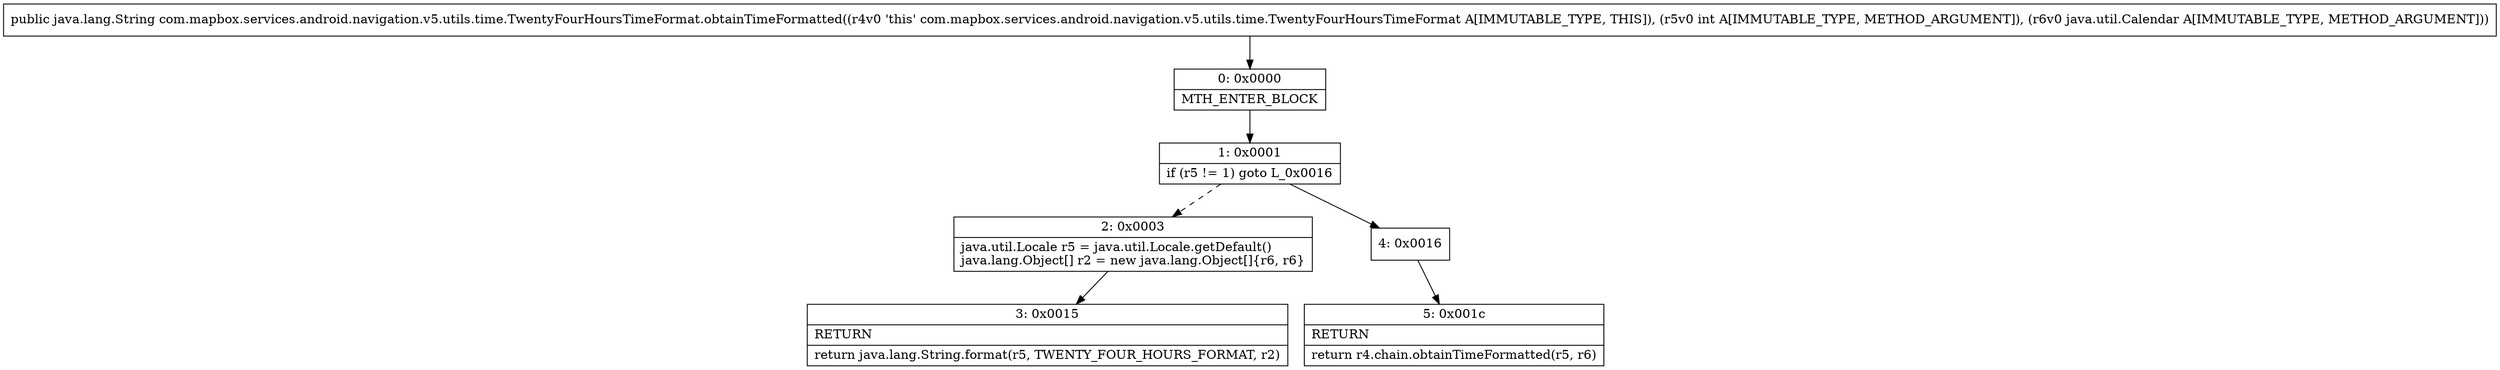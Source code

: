 digraph "CFG forcom.mapbox.services.android.navigation.v5.utils.time.TwentyFourHoursTimeFormat.obtainTimeFormatted(ILjava\/util\/Calendar;)Ljava\/lang\/String;" {
Node_0 [shape=record,label="{0\:\ 0x0000|MTH_ENTER_BLOCK\l}"];
Node_1 [shape=record,label="{1\:\ 0x0001|if (r5 != 1) goto L_0x0016\l}"];
Node_2 [shape=record,label="{2\:\ 0x0003|java.util.Locale r5 = java.util.Locale.getDefault()\ljava.lang.Object[] r2 = new java.lang.Object[]\{r6, r6\}\l}"];
Node_3 [shape=record,label="{3\:\ 0x0015|RETURN\l|return java.lang.String.format(r5, TWENTY_FOUR_HOURS_FORMAT, r2)\l}"];
Node_4 [shape=record,label="{4\:\ 0x0016}"];
Node_5 [shape=record,label="{5\:\ 0x001c|RETURN\l|return r4.chain.obtainTimeFormatted(r5, r6)\l}"];
MethodNode[shape=record,label="{public java.lang.String com.mapbox.services.android.navigation.v5.utils.time.TwentyFourHoursTimeFormat.obtainTimeFormatted((r4v0 'this' com.mapbox.services.android.navigation.v5.utils.time.TwentyFourHoursTimeFormat A[IMMUTABLE_TYPE, THIS]), (r5v0 int A[IMMUTABLE_TYPE, METHOD_ARGUMENT]), (r6v0 java.util.Calendar A[IMMUTABLE_TYPE, METHOD_ARGUMENT])) }"];
MethodNode -> Node_0;
Node_0 -> Node_1;
Node_1 -> Node_2[style=dashed];
Node_1 -> Node_4;
Node_2 -> Node_3;
Node_4 -> Node_5;
}

